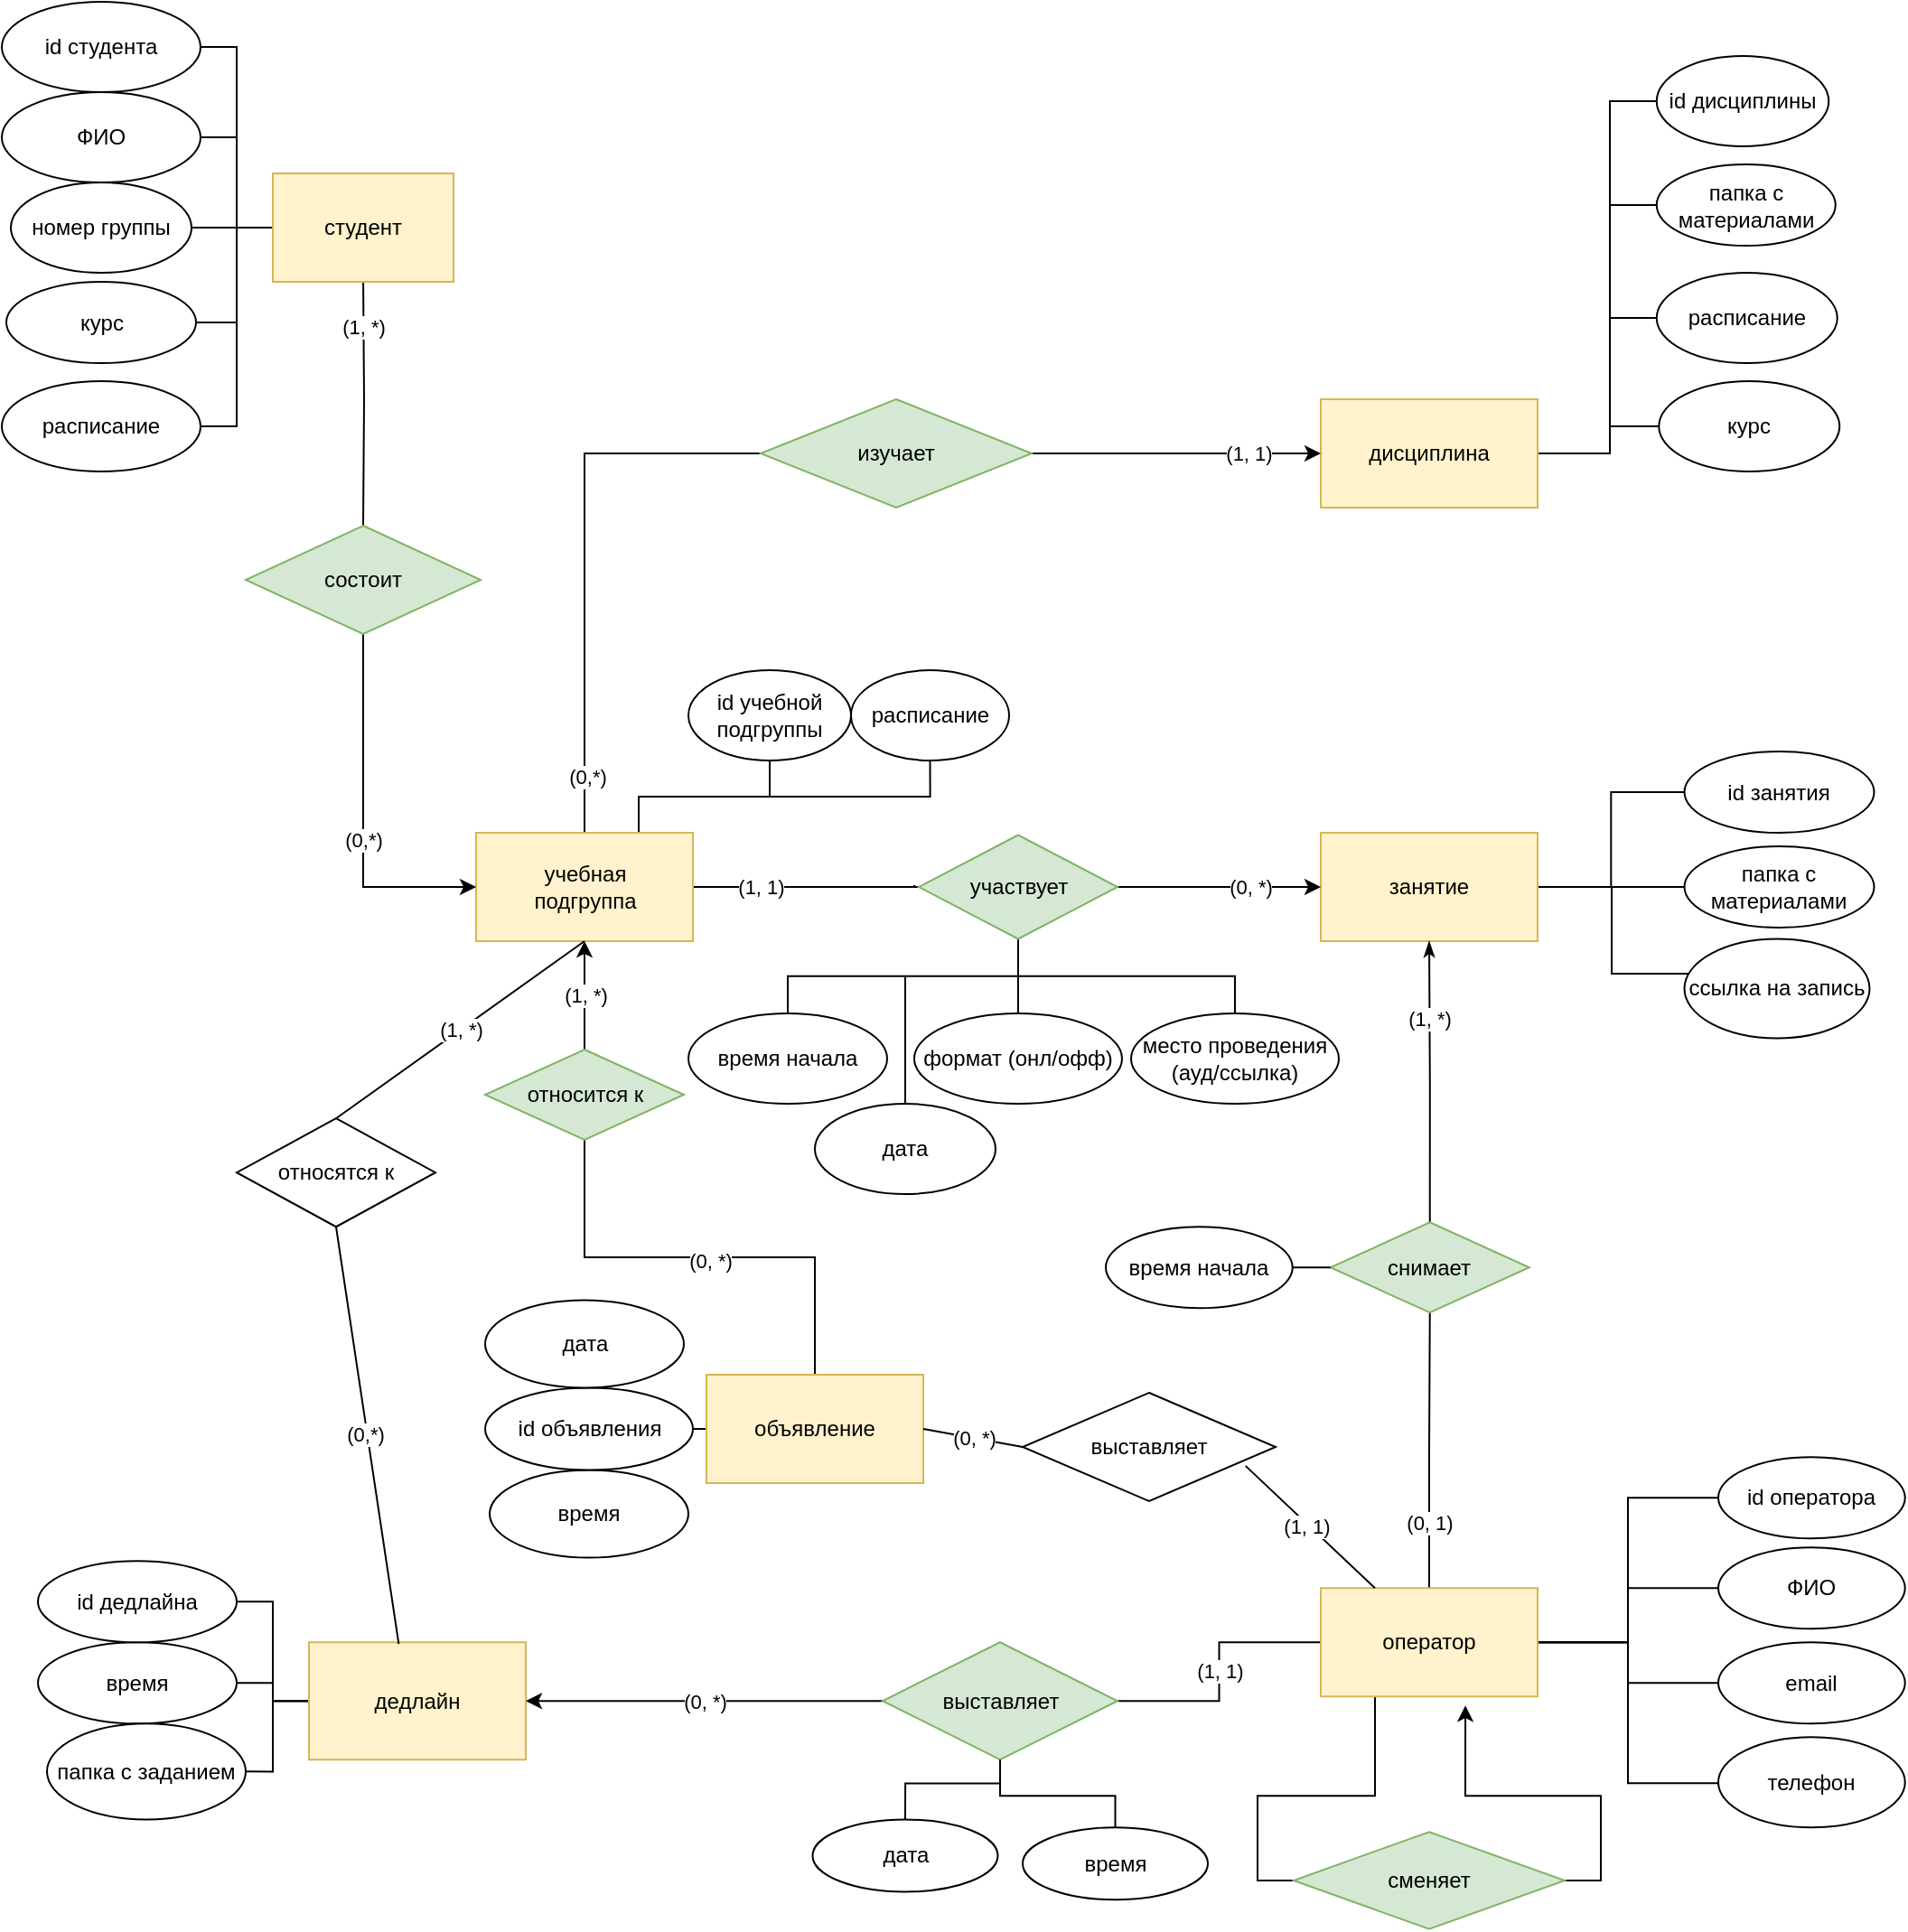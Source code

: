 <mxfile version="13.8.8" type="github">
  <diagram id="7s7uIlQT8t8DrVzBEWPa" name="Page-1">
    <mxGraphModel dx="1466" dy="661" grid="1" gridSize="10" guides="1" tooltips="1" connect="1" arrows="1" fold="1" page="1" pageScale="1" pageWidth="827" pageHeight="1169" math="0" shadow="0">
      <root>
        <mxCell id="0" />
        <mxCell id="1" parent="0" />
        <mxCell id="y0rD6Jp8shlzVAkSggqI-71" value="(1, *)" style="edgeStyle=orthogonalEdgeStyle;rounded=0;orthogonalLoop=1;jettySize=auto;html=1;entryX=0.5;entryY=0;entryDx=0;entryDy=0;endArrow=none;endFill=0;" parent="1" target="y0rD6Jp8shlzVAkSggqI-69" edge="1">
          <mxGeometry x="-0.571" relative="1" as="geometry">
            <mxPoint x="210" y="190" as="sourcePoint" />
            <mxPoint x="210" y="300" as="targetPoint" />
            <mxPoint as="offset" />
          </mxGeometry>
        </mxCell>
        <mxCell id="X2tVZwrmz8boklLUg7Sm-23" style="edgeStyle=orthogonalEdgeStyle;rounded=0;orthogonalLoop=1;jettySize=auto;html=1;exitX=0;exitY=0.5;exitDx=0;exitDy=0;entryX=1;entryY=0.5;entryDx=0;entryDy=0;endArrow=none;endFill=0;strokeColor=#000000;" parent="1" source="y0rD6Jp8shlzVAkSggqI-1" target="y0rD6Jp8shlzVAkSggqI-11" edge="1">
          <mxGeometry relative="1" as="geometry" />
        </mxCell>
        <mxCell id="X2tVZwrmz8boklLUg7Sm-34" style="edgeStyle=orthogonalEdgeStyle;rounded=0;orthogonalLoop=1;jettySize=auto;html=1;exitX=0;exitY=0.5;exitDx=0;exitDy=0;endArrow=none;endFill=0;strokeColor=#000000;" parent="1" source="y0rD6Jp8shlzVAkSggqI-1" target="y0rD6Jp8shlzVAkSggqI-9" edge="1">
          <mxGeometry relative="1" as="geometry" />
        </mxCell>
        <mxCell id="tHOMkFGFNWv0TJlAidd5-19" style="edgeStyle=orthogonalEdgeStyle;rounded=0;orthogonalLoop=1;jettySize=auto;html=1;exitX=0;exitY=0.5;exitDx=0;exitDy=0;entryX=1;entryY=0.5;entryDx=0;entryDy=0;endArrow=none;endFill=0;" parent="1" source="y0rD6Jp8shlzVAkSggqI-1" target="tHOMkFGFNWv0TJlAidd5-16" edge="1">
          <mxGeometry relative="1" as="geometry">
            <Array as="points">
              <mxPoint x="140" y="165" />
              <mxPoint x="140" y="115" />
            </Array>
          </mxGeometry>
        </mxCell>
        <mxCell id="tHOMkFGFNWv0TJlAidd5-115" style="edgeStyle=orthogonalEdgeStyle;rounded=0;orthogonalLoop=1;jettySize=auto;html=1;exitX=0;exitY=0.5;exitDx=0;exitDy=0;entryX=1;entryY=0.5;entryDx=0;entryDy=0;startArrow=none;startFill=0;endArrow=none;endFill=0;" parent="1" source="y0rD6Jp8shlzVAkSggqI-1" target="tHOMkFGFNWv0TJlAidd5-95" edge="1">
          <mxGeometry relative="1" as="geometry" />
        </mxCell>
        <mxCell id="tHOMkFGFNWv0TJlAidd5-118" style="edgeStyle=orthogonalEdgeStyle;rounded=0;orthogonalLoop=1;jettySize=auto;html=1;exitX=0;exitY=0.5;exitDx=0;exitDy=0;entryX=1;entryY=0.5;entryDx=0;entryDy=0;startArrow=none;startFill=0;endArrow=none;endFill=0;" parent="1" source="y0rD6Jp8shlzVAkSggqI-1" target="tHOMkFGFNWv0TJlAidd5-114" edge="1">
          <mxGeometry relative="1" as="geometry">
            <Array as="points">
              <mxPoint x="140" y="165" />
              <mxPoint x="140" y="218" />
            </Array>
          </mxGeometry>
        </mxCell>
        <mxCell id="y0rD6Jp8shlzVAkSggqI-1" value="студент" style="rounded=0;whiteSpace=wrap;html=1;fillColor=#fff2cc;strokeColor=#d6b656;" parent="1" vertex="1">
          <mxGeometry x="160" y="135" width="100" height="60" as="geometry" />
        </mxCell>
        <mxCell id="X2tVZwrmz8boklLUg7Sm-43" style="edgeStyle=orthogonalEdgeStyle;rounded=0;orthogonalLoop=1;jettySize=auto;html=1;exitX=1;exitY=0.5;exitDx=0;exitDy=0;entryX=0;entryY=0.5;entryDx=0;entryDy=0;endArrow=none;endFill=0;strokeColor=#000000;" parent="1" source="y0rD6Jp8shlzVAkSggqI-2" target="y0rD6Jp8shlzVAkSggqI-47" edge="1">
          <mxGeometry relative="1" as="geometry">
            <Array as="points">
              <mxPoint x="900" y="290" />
              <mxPoint x="900" y="153" />
            </Array>
          </mxGeometry>
        </mxCell>
        <mxCell id="tHOMkFGFNWv0TJlAidd5-22" style="edgeStyle=orthogonalEdgeStyle;rounded=0;orthogonalLoop=1;jettySize=auto;html=1;exitX=1;exitY=0.5;exitDx=0;exitDy=0;endArrow=none;endFill=0;" parent="1" source="y0rD6Jp8shlzVAkSggqI-2" target="tHOMkFGFNWv0TJlAidd5-21" edge="1">
          <mxGeometry relative="1" as="geometry">
            <Array as="points">
              <mxPoint x="900" y="290" />
              <mxPoint x="900" y="215" />
            </Array>
          </mxGeometry>
        </mxCell>
        <mxCell id="tHOMkFGFNWv0TJlAidd5-83" style="edgeStyle=orthogonalEdgeStyle;rounded=0;orthogonalLoop=1;jettySize=auto;html=1;exitX=1;exitY=0.5;exitDx=0;exitDy=0;entryX=0;entryY=0.5;entryDx=0;entryDy=0;startArrow=none;startFill=0;endArrow=none;endFill=0;" parent="1" source="y0rD6Jp8shlzVAkSggqI-2" target="tHOMkFGFNWv0TJlAidd5-82" edge="1">
          <mxGeometry relative="1" as="geometry">
            <Array as="points">
              <mxPoint x="900" y="290" />
              <mxPoint x="900" y="275" />
            </Array>
          </mxGeometry>
        </mxCell>
        <mxCell id="tHOMkFGFNWv0TJlAidd5-99" style="edgeStyle=orthogonalEdgeStyle;rounded=0;orthogonalLoop=1;jettySize=auto;html=1;exitX=1;exitY=0.5;exitDx=0;exitDy=0;entryX=0;entryY=0.5;entryDx=0;entryDy=0;startArrow=none;startFill=0;endArrow=none;endFill=0;" parent="1" source="y0rD6Jp8shlzVAkSggqI-2" target="tHOMkFGFNWv0TJlAidd5-98" edge="1">
          <mxGeometry relative="1" as="geometry">
            <Array as="points">
              <mxPoint x="900" y="290" />
              <mxPoint x="900" y="95" />
            </Array>
          </mxGeometry>
        </mxCell>
        <mxCell id="y0rD6Jp8shlzVAkSggqI-2" value="&lt;div&gt;дисциплина&lt;/div&gt;" style="rounded=0;whiteSpace=wrap;html=1;fillColor=#fff2cc;strokeColor=#d6b656;" parent="1" vertex="1">
          <mxGeometry x="740" y="260" width="120" height="60" as="geometry" />
        </mxCell>
        <mxCell id="y0rD6Jp8shlzVAkSggqI-9" value="номер группы" style="ellipse;whiteSpace=wrap;html=1;" parent="1" vertex="1">
          <mxGeometry x="15" y="140" width="100" height="50" as="geometry" />
        </mxCell>
        <mxCell id="y0rD6Jp8shlzVAkSggqI-11" value="расписание" style="ellipse;whiteSpace=wrap;html=1;" parent="1" vertex="1">
          <mxGeometry x="10" y="250" width="110" height="50" as="geometry" />
        </mxCell>
        <mxCell id="tHOMkFGFNWv0TJlAidd5-125" style="edgeStyle=orthogonalEdgeStyle;rounded=0;orthogonalLoop=1;jettySize=auto;html=1;exitX=1;exitY=0.5;exitDx=0;exitDy=0;startArrow=none;startFill=0;endArrow=none;endFill=0;" parent="1" source="y0rD6Jp8shlzVAkSggqI-16" target="y0rD6Jp8shlzVAkSggqI-38" edge="1">
          <mxGeometry relative="1" as="geometry">
            <Array as="points">
              <mxPoint x="901" y="530" />
              <mxPoint x="901" y="578" />
            </Array>
          </mxGeometry>
        </mxCell>
        <mxCell id="tHOMkFGFNWv0TJlAidd5-126" style="edgeStyle=orthogonalEdgeStyle;rounded=0;orthogonalLoop=1;jettySize=auto;html=1;exitX=1;exitY=0.5;exitDx=0;exitDy=0;entryX=0;entryY=0.5;entryDx=0;entryDy=0;startArrow=none;startFill=0;endArrow=none;endFill=0;" parent="1" source="y0rD6Jp8shlzVAkSggqI-16" target="y0rD6Jp8shlzVAkSggqI-40" edge="1">
          <mxGeometry relative="1" as="geometry" />
        </mxCell>
        <mxCell id="tHOMkFGFNWv0TJlAidd5-127" style="edgeStyle=orthogonalEdgeStyle;rounded=0;orthogonalLoop=1;jettySize=auto;html=1;exitX=1;exitY=0.5;exitDx=0;exitDy=0;startArrow=none;startFill=0;endArrow=none;endFill=0;" parent="1" source="y0rD6Jp8shlzVAkSggqI-16" target="tHOMkFGFNWv0TJlAidd5-89" edge="1">
          <mxGeometry relative="1" as="geometry" />
        </mxCell>
        <mxCell id="y0rD6Jp8shlzVAkSggqI-16" value="занятие" style="rounded=0;whiteSpace=wrap;html=1;fillColor=#fff2cc;strokeColor=#d6b656;" parent="1" vertex="1">
          <mxGeometry x="740" y="500" width="120" height="60" as="geometry" />
        </mxCell>
        <mxCell id="y0rD6Jp8shlzVAkSggqI-34" value="формат (онл/офф)" style="ellipse;whiteSpace=wrap;html=1;" parent="1" vertex="1">
          <mxGeometry x="515" y="600" width="115" height="50" as="geometry" />
        </mxCell>
        <mxCell id="y0rD6Jp8shlzVAkSggqI-36" value="место проведения (ауд/ссылка)" style="ellipse;whiteSpace=wrap;html=1;" parent="1" vertex="1">
          <mxGeometry x="635" y="600" width="115" height="50" as="geometry" />
        </mxCell>
        <mxCell id="y0rD6Jp8shlzVAkSggqI-38" value="ссылка на запись" style="ellipse;whiteSpace=wrap;html=1;" parent="1" vertex="1">
          <mxGeometry x="941.25" y="558.75" width="102.5" height="55" as="geometry" />
        </mxCell>
        <mxCell id="y0rD6Jp8shlzVAkSggqI-40" value="папка с материалами" style="ellipse;whiteSpace=wrap;html=1;" parent="1" vertex="1">
          <mxGeometry x="941.25" y="507.5" width="105" height="45" as="geometry" />
        </mxCell>
        <mxCell id="y0rD6Jp8shlzVAkSggqI-47" value="папка с материалами" style="ellipse;whiteSpace=wrap;html=1;" parent="1" vertex="1">
          <mxGeometry x="925.88" y="130" width="99" height="45" as="geometry" />
        </mxCell>
        <mxCell id="y0rD6Jp8shlzVAkSggqI-57" value="(1, 1)" style="edgeStyle=orthogonalEdgeStyle;rounded=0;orthogonalLoop=1;jettySize=auto;html=1;endArrow=none;endFill=0;" parent="1" source="y0rD6Jp8shlzVAkSggqI-52" target="y0rD6Jp8shlzVAkSggqI-56" edge="1">
          <mxGeometry x="0.009" y="-25" relative="1" as="geometry">
            <mxPoint x="-25" y="-25" as="offset" />
          </mxGeometry>
        </mxCell>
        <mxCell id="X2tVZwrmz8boklLUg7Sm-17" style="edgeStyle=orthogonalEdgeStyle;rounded=0;orthogonalLoop=1;jettySize=auto;html=1;exitX=0.5;exitY=0;exitDx=0;exitDy=0;entryX=0;entryY=0.5;entryDx=0;entryDy=0;endArrow=none;endFill=0;strokeColor=#000000;" parent="1" source="y0rD6Jp8shlzVAkSggqI-52" target="y0rD6Jp8shlzVAkSggqI-53" edge="1">
          <mxGeometry relative="1" as="geometry" />
        </mxCell>
        <mxCell id="X2tVZwrmz8boklLUg7Sm-51" value="&lt;div&gt;(0,*)&lt;/div&gt;" style="edgeLabel;html=1;align=center;verticalAlign=middle;resizable=0;points=[];" parent="X2tVZwrmz8boklLUg7Sm-17" vertex="1" connectable="0">
          <mxGeometry x="-0.799" relative="1" as="geometry">
            <mxPoint x="1" as="offset" />
          </mxGeometry>
        </mxCell>
        <mxCell id="tHOMkFGFNWv0TJlAidd5-119" style="edgeStyle=orthogonalEdgeStyle;rounded=0;orthogonalLoop=1;jettySize=auto;html=1;exitX=0.5;exitY=1;exitDx=0;exitDy=0;entryX=0.5;entryY=1;entryDx=0;entryDy=0;startArrow=none;startFill=0;endArrow=none;endFill=0;" parent="1" source="y0rD6Jp8shlzVAkSggqI-68" target="tHOMkFGFNWv0TJlAidd5-39" edge="1">
          <mxGeometry relative="1" as="geometry">
            <Array as="points">
              <mxPoint x="524" y="480" />
              <mxPoint x="435" y="480" />
            </Array>
          </mxGeometry>
        </mxCell>
        <mxCell id="tHOMkFGFNWv0TJlAidd5-120" style="edgeStyle=orthogonalEdgeStyle;rounded=0;orthogonalLoop=1;jettySize=auto;html=1;exitX=0.75;exitY=0;exitDx=0;exitDy=0;entryX=0.5;entryY=1;entryDx=0;entryDy=0;startArrow=none;startFill=0;endArrow=none;endFill=0;" parent="1" source="y0rD6Jp8shlzVAkSggqI-52" target="tHOMkFGFNWv0TJlAidd5-39" edge="1">
          <mxGeometry relative="1" as="geometry">
            <Array as="points">
              <mxPoint x="363" y="480" />
              <mxPoint x="435" y="480" />
            </Array>
          </mxGeometry>
        </mxCell>
        <mxCell id="tHOMkFGFNWv0TJlAidd5-121" value="(1, *)" style="edgeStyle=orthogonalEdgeStyle;rounded=0;orthogonalLoop=1;jettySize=auto;html=1;startArrow=classic;startFill=1;endArrow=none;endFill=0;" parent="1" source="y0rD6Jp8shlzVAkSggqI-52" target="tHOMkFGFNWv0TJlAidd5-44" edge="1">
          <mxGeometry relative="1" as="geometry" />
        </mxCell>
        <mxCell id="y0rD6Jp8shlzVAkSggqI-52" value="&lt;div&gt;учебная&lt;br&gt;&lt;/div&gt;&lt;div&gt;подгруппа&lt;/div&gt;" style="rounded=0;whiteSpace=wrap;html=1;fillColor=#fff2cc;strokeColor=#d6b656;" parent="1" vertex="1">
          <mxGeometry x="272.5" y="500" width="120" height="60" as="geometry" />
        </mxCell>
        <mxCell id="X2tVZwrmz8boklLUg7Sm-26" value="(1, 1)" style="edgeStyle=orthogonalEdgeStyle;rounded=0;orthogonalLoop=1;jettySize=auto;html=1;exitX=1;exitY=0.5;exitDx=0;exitDy=0;endArrow=classic;endFill=1;strokeColor=#000000;" parent="1" source="y0rD6Jp8shlzVAkSggqI-53" target="y0rD6Jp8shlzVAkSggqI-2" edge="1">
          <mxGeometry x="0.5" relative="1" as="geometry">
            <mxPoint as="offset" />
          </mxGeometry>
        </mxCell>
        <mxCell id="y0rD6Jp8shlzVAkSggqI-53" value="&lt;div&gt;изучает&lt;/div&gt;" style="rhombus;whiteSpace=wrap;html=1;fillColor=#d5e8d4;strokeColor=#82b366;" parent="1" vertex="1">
          <mxGeometry x="430" y="260" width="150" height="60" as="geometry" />
        </mxCell>
        <mxCell id="X2tVZwrmz8boklLUg7Sm-36" style="edgeStyle=orthogonalEdgeStyle;rounded=0;orthogonalLoop=1;jettySize=auto;html=1;exitX=0;exitY=0.5;exitDx=0;exitDy=0;endArrow=none;endFill=0;strokeColor=#000000;" parent="1" source="y0rD6Jp8shlzVAkSggqI-56" edge="1">
          <mxGeometry relative="1" as="geometry">
            <mxPoint x="515" y="529" as="targetPoint" />
          </mxGeometry>
        </mxCell>
        <mxCell id="X2tVZwrmz8boklLUg7Sm-37" style="edgeStyle=orthogonalEdgeStyle;rounded=0;orthogonalLoop=1;jettySize=auto;html=1;exitX=1;exitY=0.5;exitDx=0;exitDy=0;endArrow=none;endFill=0;strokeColor=#000000;" parent="1" source="y0rD6Jp8shlzVAkSggqI-56" edge="1">
          <mxGeometry relative="1" as="geometry">
            <mxPoint x="625" y="529" as="targetPoint" />
          </mxGeometry>
        </mxCell>
        <mxCell id="tHOMkFGFNWv0TJlAidd5-2" style="edgeStyle=orthogonalEdgeStyle;rounded=0;orthogonalLoop=1;jettySize=auto;html=1;exitX=1;exitY=0.5;exitDx=0;exitDy=0;entryX=0;entryY=0.5;entryDx=0;entryDy=0;" parent="1" source="y0rD6Jp8shlzVAkSggqI-56" target="y0rD6Jp8shlzVAkSggqI-16" edge="1">
          <mxGeometry relative="1" as="geometry" />
        </mxCell>
        <mxCell id="tHOMkFGFNWv0TJlAidd5-85" value="(0, *)" style="edgeLabel;html=1;align=center;verticalAlign=middle;resizable=0;points=[];" parent="tHOMkFGFNWv0TJlAidd5-2" vertex="1" connectable="0">
          <mxGeometry x="0.165" y="-2" relative="1" as="geometry">
            <mxPoint x="7.7" y="-2" as="offset" />
          </mxGeometry>
        </mxCell>
        <mxCell id="tHOMkFGFNWv0TJlAidd5-37" style="edgeStyle=orthogonalEdgeStyle;rounded=0;orthogonalLoop=1;jettySize=auto;html=1;exitX=0.5;exitY=1;exitDx=0;exitDy=0;endArrow=none;endFill=0;" parent="1" source="y0rD6Jp8shlzVAkSggqI-56" target="y0rD6Jp8shlzVAkSggqI-34" edge="1">
          <mxGeometry relative="1" as="geometry" />
        </mxCell>
        <mxCell id="tHOMkFGFNWv0TJlAidd5-42" style="edgeStyle=orthogonalEdgeStyle;rounded=0;orthogonalLoop=1;jettySize=auto;html=1;exitX=0.5;exitY=1;exitDx=0;exitDy=0;endArrow=none;endFill=0;" parent="1" source="y0rD6Jp8shlzVAkSggqI-56" target="tHOMkFGFNWv0TJlAidd5-38" edge="1">
          <mxGeometry relative="1" as="geometry" />
        </mxCell>
        <mxCell id="tHOMkFGFNWv0TJlAidd5-43" style="edgeStyle=orthogonalEdgeStyle;rounded=0;orthogonalLoop=1;jettySize=auto;html=1;exitX=0.5;exitY=1;exitDx=0;exitDy=0;endArrow=none;endFill=0;" parent="1" source="y0rD6Jp8shlzVAkSggqI-56" target="y0rD6Jp8shlzVAkSggqI-36" edge="1">
          <mxGeometry relative="1" as="geometry" />
        </mxCell>
        <mxCell id="y0rD6Jp8shlzVAkSggqI-56" value="участвует" style="rhombus;whiteSpace=wrap;html=1;fillColor=#d5e8d4;strokeColor=#82b366;" parent="1" vertex="1">
          <mxGeometry x="517.5" y="501.25" width="110" height="57.5" as="geometry" />
        </mxCell>
        <mxCell id="y0rD6Jp8shlzVAkSggqI-68" value="расписание" style="ellipse;whiteSpace=wrap;html=1;" parent="1" vertex="1">
          <mxGeometry x="480" y="410" width="87.5" height="50" as="geometry" />
        </mxCell>
        <mxCell id="y0rD6Jp8shlzVAkSggqI-73" style="edgeStyle=orthogonalEdgeStyle;rounded=0;orthogonalLoop=1;jettySize=auto;html=1;entryX=0;entryY=0.5;entryDx=0;entryDy=0;" parent="1" source="y0rD6Jp8shlzVAkSggqI-69" target="y0rD6Jp8shlzVAkSggqI-52" edge="1">
          <mxGeometry relative="1" as="geometry" />
        </mxCell>
        <mxCell id="X2tVZwrmz8boklLUg7Sm-47" value="(0,*)" style="edgeLabel;html=1;align=center;verticalAlign=middle;resizable=0;points=[];" parent="y0rD6Jp8shlzVAkSggqI-73" vertex="1" connectable="0">
          <mxGeometry x="0.124" y="-1" relative="1" as="geometry">
            <mxPoint x="1" as="offset" />
          </mxGeometry>
        </mxCell>
        <mxCell id="y0rD6Jp8shlzVAkSggqI-69" value="состоит" style="rhombus;whiteSpace=wrap;html=1;fillColor=#d5e8d4;strokeColor=#82b366;" parent="1" vertex="1">
          <mxGeometry x="145" y="330" width="130" height="60" as="geometry" />
        </mxCell>
        <mxCell id="y0rD6Jp8shlzVAkSggqI-91" value="(1, 1)" style="edgeStyle=orthogonalEdgeStyle;rounded=0;orthogonalLoop=1;jettySize=auto;html=1;entryX=1;entryY=0.5;entryDx=0;entryDy=0;endArrow=none;endFill=0;" parent="1" source="y0rD6Jp8shlzVAkSggqI-75" target="y0rD6Jp8shlzVAkSggqI-90" edge="1">
          <mxGeometry relative="1" as="geometry" />
        </mxCell>
        <mxCell id="X2tVZwrmz8boklLUg7Sm-11" style="edgeStyle=orthogonalEdgeStyle;rounded=0;orthogonalLoop=1;jettySize=auto;html=1;exitX=0.5;exitY=0;exitDx=0;exitDy=0;entryX=0.5;entryY=1;entryDx=0;entryDy=0;endArrow=none;endFill=0;strokeColor=#000000;" parent="1" source="y0rD6Jp8shlzVAkSggqI-75" target="y0rD6Jp8shlzVAkSggqI-77" edge="1">
          <mxGeometry relative="1" as="geometry" />
        </mxCell>
        <mxCell id="X2tVZwrmz8boklLUg7Sm-52" value="&lt;div&gt;(0, 1)&lt;/div&gt;" style="edgeLabel;html=1;align=center;verticalAlign=middle;resizable=0;points=[];" parent="X2tVZwrmz8boklLUg7Sm-11" vertex="1" connectable="0">
          <mxGeometry x="-0.669" relative="1" as="geometry">
            <mxPoint y="-10.5" as="offset" />
          </mxGeometry>
        </mxCell>
        <mxCell id="tHOMkFGFNWv0TJlAidd5-28" style="edgeStyle=orthogonalEdgeStyle;rounded=0;orthogonalLoop=1;jettySize=auto;html=1;exitX=1;exitY=0.5;exitDx=0;exitDy=0;entryX=0;entryY=0.5;entryDx=0;entryDy=0;endArrow=none;endFill=0;" parent="1" source="y0rD6Jp8shlzVAkSggqI-75" target="y0rD6Jp8shlzVAkSggqI-82" edge="1">
          <mxGeometry relative="1" as="geometry" />
        </mxCell>
        <mxCell id="tHOMkFGFNWv0TJlAidd5-29" style="edgeStyle=orthogonalEdgeStyle;rounded=0;orthogonalLoop=1;jettySize=auto;html=1;exitX=1;exitY=0.5;exitDx=0;exitDy=0;endArrow=none;endFill=0;" parent="1" source="y0rD6Jp8shlzVAkSggqI-75" target="tHOMkFGFNWv0TJlAidd5-27" edge="1">
          <mxGeometry relative="1" as="geometry">
            <Array as="points">
              <mxPoint x="910" y="948.12" />
              <mxPoint x="910" y="1026.12" />
            </Array>
          </mxGeometry>
        </mxCell>
        <mxCell id="tHOMkFGFNWv0TJlAidd5-33" style="edgeStyle=orthogonalEdgeStyle;rounded=0;orthogonalLoop=1;jettySize=auto;html=1;exitX=0.25;exitY=1;exitDx=0;exitDy=0;entryX=0;entryY=0.5;entryDx=0;entryDy=0;endArrow=none;endFill=0;" parent="1" source="y0rD6Jp8shlzVAkSggqI-75" target="tHOMkFGFNWv0TJlAidd5-10" edge="1">
          <mxGeometry relative="1" as="geometry">
            <Array as="points">
              <mxPoint x="770" y="1033.12" />
              <mxPoint x="705" y="1033.12" />
              <mxPoint x="705" y="1080.12" />
            </Array>
          </mxGeometry>
        </mxCell>
        <mxCell id="tHOMkFGFNWv0TJlAidd5-101" style="edgeStyle=orthogonalEdgeStyle;rounded=0;orthogonalLoop=1;jettySize=auto;html=1;exitX=1;exitY=0.5;exitDx=0;exitDy=0;entryX=0;entryY=0.5;entryDx=0;entryDy=0;startArrow=none;startFill=0;endArrow=none;endFill=0;" parent="1" source="y0rD6Jp8shlzVAkSggqI-75" target="tHOMkFGFNWv0TJlAidd5-100" edge="1">
          <mxGeometry relative="1" as="geometry" />
        </mxCell>
        <mxCell id="tHOMkFGFNWv0TJlAidd5-106" style="edgeStyle=orthogonalEdgeStyle;rounded=0;orthogonalLoop=1;jettySize=auto;html=1;exitX=1;exitY=0.5;exitDx=0;exitDy=0;entryX=0;entryY=0.5;entryDx=0;entryDy=0;startArrow=none;startFill=0;endArrow=none;endFill=0;" parent="1" source="y0rD6Jp8shlzVAkSggqI-75" target="tHOMkFGFNWv0TJlAidd5-92" edge="1">
          <mxGeometry relative="1" as="geometry" />
        </mxCell>
        <mxCell id="y0rD6Jp8shlzVAkSggqI-75" value="оператор" style="rounded=0;whiteSpace=wrap;html=1;fillColor=#fff2cc;strokeColor=#d6b656;" parent="1" vertex="1">
          <mxGeometry x="740" y="918.12" width="120" height="60" as="geometry" />
        </mxCell>
        <mxCell id="X2tVZwrmz8boklLUg7Sm-12" style="edgeStyle=orthogonalEdgeStyle;rounded=0;orthogonalLoop=1;jettySize=auto;html=1;exitX=0.5;exitY=0;exitDx=0;exitDy=0;endArrow=classicThin;endFill=1;strokeColor=#000000;" parent="1" source="y0rD6Jp8shlzVAkSggqI-77" target="y0rD6Jp8shlzVAkSggqI-16" edge="1">
          <mxGeometry relative="1" as="geometry" />
        </mxCell>
        <mxCell id="X2tVZwrmz8boklLUg7Sm-53" value="(1, *)" style="edgeLabel;html=1;align=center;verticalAlign=middle;resizable=0;points=[];" parent="X2tVZwrmz8boklLUg7Sm-12" vertex="1" connectable="0">
          <mxGeometry x="0.269" y="-1" relative="1" as="geometry">
            <mxPoint x="-1" y="-14" as="offset" />
          </mxGeometry>
        </mxCell>
        <mxCell id="y0rD6Jp8shlzVAkSggqI-77" value="снимает" style="rhombus;whiteSpace=wrap;html=1;fillColor=#d5e8d4;strokeColor=#82b366;" parent="1" vertex="1">
          <mxGeometry x="745.37" y="715.62" width="110" height="50" as="geometry" />
        </mxCell>
        <mxCell id="y0rD6Jp8shlzVAkSggqI-82" value="ФИО" style="ellipse;whiteSpace=wrap;html=1;" parent="1" vertex="1">
          <mxGeometry x="960" y="895.62" width="103.37" height="45" as="geometry" />
        </mxCell>
        <mxCell id="X2tVZwrmz8boklLUg7Sm-2" style="edgeStyle=orthogonalEdgeStyle;rounded=0;orthogonalLoop=1;jettySize=auto;html=1;exitX=0;exitY=0.5;exitDx=0;exitDy=0;entryX=1;entryY=0.5;entryDx=0;entryDy=0;endArrow=none;endFill=0;" parent="1" source="y0rD6Jp8shlzVAkSggqI-83" target="y0rD6Jp8shlzVAkSggqI-84" edge="1">
          <mxGeometry relative="1" as="geometry" />
        </mxCell>
        <mxCell id="tHOMkFGFNWv0TJlAidd5-104" style="edgeStyle=orthogonalEdgeStyle;rounded=0;orthogonalLoop=1;jettySize=auto;html=1;exitX=0;exitY=0.5;exitDx=0;exitDy=0;entryX=1;entryY=0.5;entryDx=0;entryDy=0;startArrow=none;startFill=0;endArrow=none;endFill=0;" parent="1" source="y0rD6Jp8shlzVAkSggqI-83" target="tHOMkFGFNWv0TJlAidd5-103" edge="1">
          <mxGeometry relative="1" as="geometry" />
        </mxCell>
        <mxCell id="tHOMkFGFNWv0TJlAidd5-105" style="edgeStyle=orthogonalEdgeStyle;rounded=0;orthogonalLoop=1;jettySize=auto;html=1;exitX=0;exitY=0.5;exitDx=0;exitDy=0;entryX=1;entryY=0.5;entryDx=0;entryDy=0;startArrow=none;startFill=0;endArrow=none;endFill=0;" parent="1" source="y0rD6Jp8shlzVAkSggqI-83" target="tHOMkFGFNWv0TJlAidd5-63" edge="1">
          <mxGeometry relative="1" as="geometry" />
        </mxCell>
        <mxCell id="y0rD6Jp8shlzVAkSggqI-83" value="дедлайн" style="rounded=0;whiteSpace=wrap;html=1;fillColor=#fff2cc;strokeColor=#d6b656;" parent="1" vertex="1">
          <mxGeometry x="180" y="948.12" width="120" height="65" as="geometry" />
        </mxCell>
        <mxCell id="y0rD6Jp8shlzVAkSggqI-84" value="время" style="ellipse;whiteSpace=wrap;html=1;" parent="1" vertex="1">
          <mxGeometry x="30" y="948.12" width="110" height="45" as="geometry" />
        </mxCell>
        <mxCell id="y0rD6Jp8shlzVAkSggqI-92" value="(0, *)" style="edgeStyle=orthogonalEdgeStyle;rounded=0;orthogonalLoop=1;jettySize=auto;html=1;entryX=1;entryY=0.5;entryDx=0;entryDy=0;" parent="1" source="y0rD6Jp8shlzVAkSggqI-90" target="y0rD6Jp8shlzVAkSggqI-83" edge="1">
          <mxGeometry relative="1" as="geometry">
            <Array as="points">
              <mxPoint x="340" y="981" />
              <mxPoint x="340" y="981" />
            </Array>
          </mxGeometry>
        </mxCell>
        <mxCell id="tHOMkFGFNWv0TJlAidd5-111" style="edgeStyle=orthogonalEdgeStyle;rounded=0;orthogonalLoop=1;jettySize=auto;html=1;exitX=0.5;exitY=1;exitDx=0;exitDy=0;startArrow=none;startFill=0;endArrow=none;endFill=0;" parent="1" source="y0rD6Jp8shlzVAkSggqI-90" target="tHOMkFGFNWv0TJlAidd5-110" edge="1">
          <mxGeometry relative="1" as="geometry" />
        </mxCell>
        <mxCell id="y0rD6Jp8shlzVAkSggqI-90" value="выставляет" style="rhombus;whiteSpace=wrap;html=1;fillColor=#d5e8d4;strokeColor=#82b366;" parent="1" vertex="1">
          <mxGeometry x="497.5" y="948.12" width="130" height="65" as="geometry" />
        </mxCell>
        <mxCell id="tHOMkFGFNWv0TJlAidd5-50" style="edgeStyle=orthogonalEdgeStyle;rounded=0;orthogonalLoop=1;jettySize=auto;html=1;exitX=0.5;exitY=0;exitDx=0;exitDy=0;endArrow=none;endFill=0;" parent="1" source="tHOMkFGFNWv0TJlAidd5-3" target="tHOMkFGFNWv0TJlAidd5-44" edge="1">
          <mxGeometry relative="1" as="geometry" />
        </mxCell>
        <mxCell id="tHOMkFGFNWv0TJlAidd5-54" value="(0, *)" style="edgeLabel;html=1;align=center;verticalAlign=middle;resizable=0;points=[];" parent="tHOMkFGFNWv0TJlAidd5-50" vertex="1" connectable="0">
          <mxGeometry x="-0.041" y="2" relative="1" as="geometry">
            <mxPoint as="offset" />
          </mxGeometry>
        </mxCell>
        <mxCell id="tHOMkFGFNWv0TJlAidd5-129" style="edgeStyle=orthogonalEdgeStyle;rounded=0;orthogonalLoop=1;jettySize=auto;html=1;exitX=0;exitY=0.5;exitDx=0;exitDy=0;startArrow=none;startFill=0;endArrow=none;endFill=0;" parent="1" source="tHOMkFGFNWv0TJlAidd5-3" target="tHOMkFGFNWv0TJlAidd5-70" edge="1">
          <mxGeometry relative="1" as="geometry" />
        </mxCell>
        <mxCell id="tHOMkFGFNWv0TJlAidd5-3" value="&lt;div&gt;объявление&lt;/div&gt;" style="rounded=0;whiteSpace=wrap;html=1;fillColor=#fff2cc;strokeColor=#d6b656;" parent="1" vertex="1">
          <mxGeometry x="400.0" y="800" width="120" height="60" as="geometry" />
        </mxCell>
        <mxCell id="tHOMkFGFNWv0TJlAidd5-8" style="edgeStyle=orthogonalEdgeStyle;rounded=0;orthogonalLoop=1;jettySize=auto;html=1;exitX=0.5;exitY=1;exitDx=0;exitDy=0;endArrow=none;endFill=0;" parent="1" source="y0rD6Jp8shlzVAkSggqI-36" target="y0rD6Jp8shlzVAkSggqI-36" edge="1">
          <mxGeometry relative="1" as="geometry" />
        </mxCell>
        <mxCell id="tHOMkFGFNWv0TJlAidd5-34" style="edgeStyle=orthogonalEdgeStyle;rounded=0;orthogonalLoop=1;jettySize=auto;html=1;exitX=1;exitY=0.5;exitDx=0;exitDy=0;entryX=0.667;entryY=1.083;entryDx=0;entryDy=0;entryPerimeter=0;endArrow=classic;endFill=1;" parent="1" source="tHOMkFGFNWv0TJlAidd5-10" target="y0rD6Jp8shlzVAkSggqI-75" edge="1">
          <mxGeometry relative="1" as="geometry">
            <Array as="points">
              <mxPoint x="895" y="1080.12" />
              <mxPoint x="895" y="1033.12" />
              <mxPoint x="820" y="1033.12" />
            </Array>
          </mxGeometry>
        </mxCell>
        <mxCell id="tHOMkFGFNWv0TJlAidd5-10" value="сменяет" style="rhombus;whiteSpace=wrap;html=1;fillColor=#d5e8d4;strokeColor=#82b366;" parent="1" vertex="1">
          <mxGeometry x="725" y="1053.12" width="150" height="53.75" as="geometry" />
        </mxCell>
        <mxCell id="tHOMkFGFNWv0TJlAidd5-16" value="ФИО" style="ellipse;whiteSpace=wrap;html=1;" parent="1" vertex="1">
          <mxGeometry x="10" y="90" width="110" height="50" as="geometry" />
        </mxCell>
        <mxCell id="tHOMkFGFNWv0TJlAidd5-21" value="расписание" style="ellipse;whiteSpace=wrap;html=1;" parent="1" vertex="1">
          <mxGeometry x="925.88" y="190" width="100" height="50" as="geometry" />
        </mxCell>
        <mxCell id="tHOMkFGFNWv0TJlAidd5-27" value="&lt;div&gt;телефон&lt;/div&gt;" style="ellipse;whiteSpace=wrap;html=1;" parent="1" vertex="1">
          <mxGeometry x="960" y="1000.62" width="103.37" height="50" as="geometry" />
        </mxCell>
        <mxCell id="tHOMkFGFNWv0TJlAidd5-38" value="время начала" style="ellipse;whiteSpace=wrap;html=1;" parent="1" vertex="1">
          <mxGeometry x="390" y="600" width="110" height="50" as="geometry" />
        </mxCell>
        <mxCell id="tHOMkFGFNWv0TJlAidd5-39" value="id учебной подгруппы" style="ellipse;whiteSpace=wrap;html=1;" parent="1" vertex="1">
          <mxGeometry x="390" y="410" width="90" height="50" as="geometry" />
        </mxCell>
        <mxCell id="tHOMkFGFNWv0TJlAidd5-44" value="относится к" style="rhombus;whiteSpace=wrap;html=1;fillColor=#d5e8d4;strokeColor=#82b366;" parent="1" vertex="1">
          <mxGeometry x="277.5" y="620" width="110" height="50" as="geometry" />
        </mxCell>
        <mxCell id="tHOMkFGFNWv0TJlAidd5-63" value="папка с заданием" style="ellipse;whiteSpace=wrap;html=1;" parent="1" vertex="1">
          <mxGeometry x="35" y="993.12" width="110" height="53.12" as="geometry" />
        </mxCell>
        <mxCell id="tHOMkFGFNWv0TJlAidd5-66" value="время" style="ellipse;whiteSpace=wrap;html=1;" parent="1" vertex="1">
          <mxGeometry x="280" y="852.81" width="110" height="48.44" as="geometry" />
        </mxCell>
        <mxCell id="tHOMkFGFNWv0TJlAidd5-86" style="edgeStyle=orthogonalEdgeStyle;rounded=0;orthogonalLoop=1;jettySize=auto;html=1;exitX=0.5;exitY=0;exitDx=0;exitDy=0;startArrow=none;startFill=0;endArrow=none;endFill=0;" parent="1" source="tHOMkFGFNWv0TJlAidd5-68" edge="1">
          <mxGeometry relative="1" as="geometry">
            <mxPoint x="510" y="580" as="targetPoint" />
          </mxGeometry>
        </mxCell>
        <mxCell id="tHOMkFGFNWv0TJlAidd5-68" value="дата" style="ellipse;whiteSpace=wrap;html=1;" parent="1" vertex="1">
          <mxGeometry x="460" y="650" width="100" height="50" as="geometry" />
        </mxCell>
        <mxCell id="tHOMkFGFNWv0TJlAidd5-70" value="id объявления" style="ellipse;whiteSpace=wrap;html=1;" parent="1" vertex="1">
          <mxGeometry x="277.5" y="807.19" width="115" height="45.62" as="geometry" />
        </mxCell>
        <mxCell id="tHOMkFGFNWv0TJlAidd5-82" value="&lt;div&gt;курс&lt;/div&gt;" style="ellipse;whiteSpace=wrap;html=1;" parent="1" vertex="1">
          <mxGeometry x="927.13" y="250" width="100" height="50" as="geometry" />
        </mxCell>
        <mxCell id="tHOMkFGFNWv0TJlAidd5-89" value="id занятия" style="ellipse;whiteSpace=wrap;html=1;" parent="1" vertex="1">
          <mxGeometry x="941.25" y="455" width="105" height="45" as="geometry" />
        </mxCell>
        <mxCell id="tHOMkFGFNWv0TJlAidd5-92" value="email" style="ellipse;whiteSpace=wrap;html=1;" parent="1" vertex="1">
          <mxGeometry x="960" y="948.12" width="103.37" height="45" as="geometry" />
        </mxCell>
        <mxCell id="tHOMkFGFNWv0TJlAidd5-102" style="edgeStyle=orthogonalEdgeStyle;rounded=0;orthogonalLoop=1;jettySize=auto;html=1;exitX=1;exitY=0.5;exitDx=0;exitDy=0;entryX=0;entryY=0.5;entryDx=0;entryDy=0;startArrow=none;startFill=0;endArrow=none;endFill=0;" parent="1" source="tHOMkFGFNWv0TJlAidd5-93" target="y0rD6Jp8shlzVAkSggqI-77" edge="1">
          <mxGeometry relative="1" as="geometry" />
        </mxCell>
        <mxCell id="tHOMkFGFNWv0TJlAidd5-93" value="время начала" style="ellipse;whiteSpace=wrap;html=1;" parent="1" vertex="1">
          <mxGeometry x="621" y="718.12" width="103.37" height="45" as="geometry" />
        </mxCell>
        <mxCell id="tHOMkFGFNWv0TJlAidd5-95" value="id студента" style="ellipse;whiteSpace=wrap;html=1;" parent="1" vertex="1">
          <mxGeometry x="10" y="40" width="110" height="50" as="geometry" />
        </mxCell>
        <mxCell id="tHOMkFGFNWv0TJlAidd5-98" value="id дисциплины" style="ellipse;whiteSpace=wrap;html=1;" parent="1" vertex="1">
          <mxGeometry x="925.88" y="70" width="95.25" height="50" as="geometry" />
        </mxCell>
        <mxCell id="tHOMkFGFNWv0TJlAidd5-100" value="id оператора" style="ellipse;whiteSpace=wrap;html=1;" parent="1" vertex="1">
          <mxGeometry x="960" y="845.62" width="103.37" height="45" as="geometry" />
        </mxCell>
        <mxCell id="tHOMkFGFNWv0TJlAidd5-103" value="id дедлайна" style="ellipse;whiteSpace=wrap;html=1;" parent="1" vertex="1">
          <mxGeometry x="30" y="903.12" width="110" height="45" as="geometry" />
        </mxCell>
        <mxCell id="tHOMkFGFNWv0TJlAidd5-109" style="edgeStyle=orthogonalEdgeStyle;rounded=0;orthogonalLoop=1;jettySize=auto;html=1;startArrow=none;startFill=0;endArrow=none;endFill=0;" parent="1" source="tHOMkFGFNWv0TJlAidd5-108" target="y0rD6Jp8shlzVAkSggqI-90" edge="1">
          <mxGeometry relative="1" as="geometry" />
        </mxCell>
        <mxCell id="tHOMkFGFNWv0TJlAidd5-108" value="дата" style="ellipse;whiteSpace=wrap;html=1;" parent="1" vertex="1">
          <mxGeometry x="458.75" y="1046.24" width="102.5" height="40" as="geometry" />
        </mxCell>
        <mxCell id="tHOMkFGFNWv0TJlAidd5-110" value="время" style="ellipse;whiteSpace=wrap;html=1;" parent="1" vertex="1">
          <mxGeometry x="575" y="1050.62" width="102.5" height="40" as="geometry" />
        </mxCell>
        <mxCell id="tHOMkFGFNWv0TJlAidd5-114" value="курс" style="ellipse;whiteSpace=wrap;html=1;" parent="1" vertex="1">
          <mxGeometry x="12.5" y="195" width="105" height="45" as="geometry" />
        </mxCell>
        <mxCell id="tHOMkFGFNWv0TJlAidd5-131" value="дата" style="ellipse;whiteSpace=wrap;html=1;" parent="1" vertex="1">
          <mxGeometry x="277.5" y="758.75" width="110" height="48.44" as="geometry" />
        </mxCell>
        <mxCell id="pjhgFYboOKDK3I-RUj3o-3" value="выставляет" style="rhombus;whiteSpace=wrap;html=1;" vertex="1" parent="1">
          <mxGeometry x="575" y="810" width="140" height="60" as="geometry" />
        </mxCell>
        <mxCell id="pjhgFYboOKDK3I-RUj3o-5" value="" style="endArrow=none;html=1;entryX=0.25;entryY=0;entryDx=0;entryDy=0;exitX=0.881;exitY=0.674;exitDx=0;exitDy=0;exitPerimeter=0;" edge="1" parent="1" source="pjhgFYboOKDK3I-RUj3o-3" target="y0rD6Jp8shlzVAkSggqI-75">
          <mxGeometry width="50" height="50" relative="1" as="geometry">
            <mxPoint x="610" y="810" as="sourcePoint" />
            <mxPoint x="660" y="760" as="targetPoint" />
          </mxGeometry>
        </mxCell>
        <mxCell id="pjhgFYboOKDK3I-RUj3o-7" value="(1, 1)" style="edgeLabel;html=1;align=center;verticalAlign=middle;resizable=0;points=[];" vertex="1" connectable="0" parent="pjhgFYboOKDK3I-RUj3o-5">
          <mxGeometry x="-0.059" y="-1" relative="1" as="geometry">
            <mxPoint y="1" as="offset" />
          </mxGeometry>
        </mxCell>
        <mxCell id="pjhgFYboOKDK3I-RUj3o-6" value="" style="endArrow=none;html=1;entryX=0;entryY=0.5;entryDx=0;entryDy=0;exitX=1;exitY=0.5;exitDx=0;exitDy=0;" edge="1" parent="1" source="tHOMkFGFNWv0TJlAidd5-3" target="pjhgFYboOKDK3I-RUj3o-3">
          <mxGeometry width="50" height="50" relative="1" as="geometry">
            <mxPoint x="610" y="810" as="sourcePoint" />
            <mxPoint x="660" y="760" as="targetPoint" />
          </mxGeometry>
        </mxCell>
        <mxCell id="pjhgFYboOKDK3I-RUj3o-15" value="(0, *)" style="edgeLabel;html=1;align=center;verticalAlign=middle;resizable=0;points=[];" vertex="1" connectable="0" parent="pjhgFYboOKDK3I-RUj3o-6">
          <mxGeometry x="0.026" relative="1" as="geometry">
            <mxPoint as="offset" />
          </mxGeometry>
        </mxCell>
        <mxCell id="pjhgFYboOKDK3I-RUj3o-8" value="относятся к" style="rhombus;whiteSpace=wrap;html=1;" vertex="1" parent="1">
          <mxGeometry x="140" y="658.12" width="110" height="60" as="geometry" />
        </mxCell>
        <mxCell id="pjhgFYboOKDK3I-RUj3o-10" value="" style="endArrow=none;html=1;entryX=0.414;entryY=0.014;entryDx=0;entryDy=0;entryPerimeter=0;exitX=0.5;exitY=1;exitDx=0;exitDy=0;" edge="1" parent="1" source="pjhgFYboOKDK3I-RUj3o-8" target="y0rD6Jp8shlzVAkSggqI-83">
          <mxGeometry width="50" height="50" relative="1" as="geometry">
            <mxPoint x="610" y="760" as="sourcePoint" />
            <mxPoint x="660" y="710" as="targetPoint" />
          </mxGeometry>
        </mxCell>
        <mxCell id="pjhgFYboOKDK3I-RUj3o-13" value="(0,*)" style="edgeLabel;html=1;align=center;verticalAlign=middle;resizable=0;points=[];" vertex="1" connectable="0" parent="pjhgFYboOKDK3I-RUj3o-10">
          <mxGeometry x="-0.016" y="-1" relative="1" as="geometry">
            <mxPoint y="1" as="offset" />
          </mxGeometry>
        </mxCell>
        <mxCell id="pjhgFYboOKDK3I-RUj3o-14" value="(1, *)" style="endArrow=none;html=1;entryX=0.5;entryY=0;entryDx=0;entryDy=0;exitX=0.5;exitY=1;exitDx=0;exitDy=0;" edge="1" parent="1" source="y0rD6Jp8shlzVAkSggqI-52" target="pjhgFYboOKDK3I-RUj3o-8">
          <mxGeometry width="50" height="50" relative="1" as="geometry">
            <mxPoint x="610" y="760" as="sourcePoint" />
            <mxPoint x="660" y="710" as="targetPoint" />
          </mxGeometry>
        </mxCell>
      </root>
    </mxGraphModel>
  </diagram>
</mxfile>
